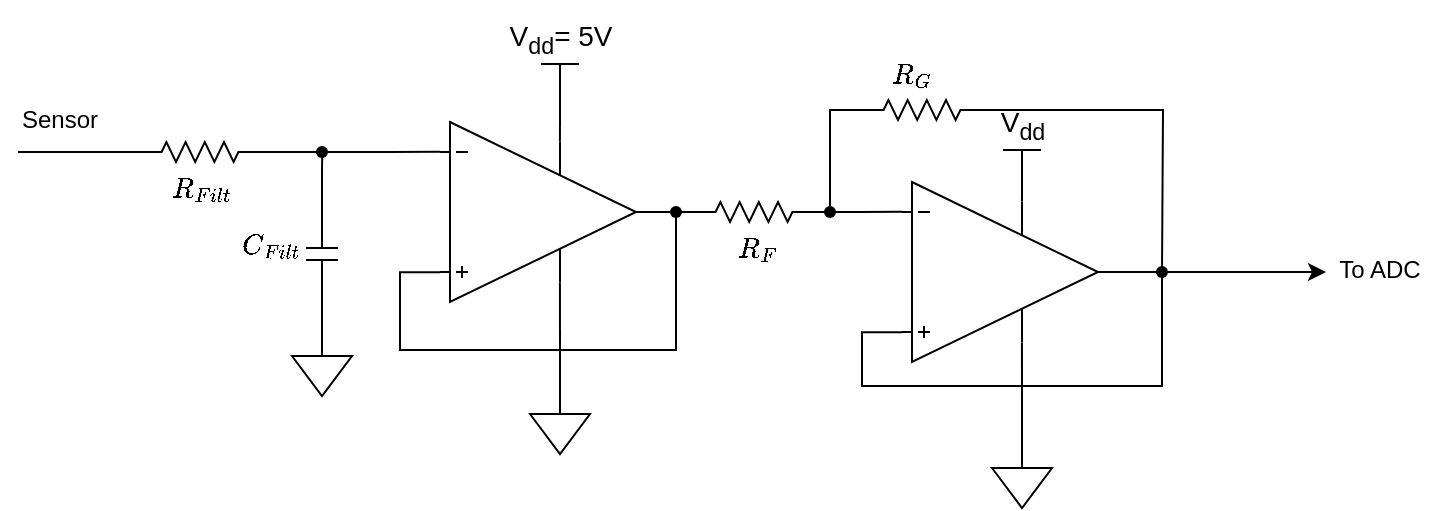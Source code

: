 <mxfile version="21.0.4" type="device"><diagram name="Page-1" id="N2_XtXkKOsWKUtVnOWjy"><mxGraphModel dx="1195" dy="645" grid="1" gridSize="1" guides="1" tooltips="1" connect="1" arrows="1" fold="1" page="1" pageScale="1" pageWidth="800" pageHeight="350" math="1" shadow="0"><root><mxCell id="0"/><mxCell id="1" parent="0"/><mxCell id="g5EYH9oYfxtKqpp2gI9s-7" style="edgeStyle=orthogonalEdgeStyle;rounded=0;orthogonalLoop=1;jettySize=auto;html=1;exitX=0.612;exitY=0.89;exitDx=0;exitDy=0;exitPerimeter=0;entryX=0.5;entryY=0;entryDx=0;entryDy=0;entryPerimeter=0;endArrow=none;endFill=0;" edge="1" parent="1" source="g5EYH9oYfxtKqpp2gI9s-1" target="g5EYH9oYfxtKqpp2gI9s-6"><mxGeometry relative="1" as="geometry"><mxPoint x="314" y="218" as="targetPoint"/></mxGeometry></mxCell><mxCell id="g5EYH9oYfxtKqpp2gI9s-11" style="edgeStyle=orthogonalEdgeStyle;rounded=0;orthogonalLoop=1;jettySize=auto;html=1;exitDx=0;exitDy=0;exitPerimeter=0;entryX=0;entryY=0.5;entryDx=0;entryDy=0;entryPerimeter=0;endArrow=none;endFill=0;startArrow=none;" edge="1" parent="1" source="g5EYH9oYfxtKqpp2gI9s-28" target="g5EYH9oYfxtKqpp2gI9s-14"><mxGeometry relative="1" as="geometry"><mxPoint x="375" y="155.0" as="targetPoint"/></mxGeometry></mxCell><mxCell id="g5EYH9oYfxtKqpp2gI9s-20" style="edgeStyle=orthogonalEdgeStyle;rounded=0;orthogonalLoop=1;jettySize=auto;html=1;exitX=0;exitY=0.835;exitDx=0;exitDy=0;exitPerimeter=0;endArrow=none;endFill=0;" edge="1" parent="1" source="g5EYH9oYfxtKqpp2gI9s-1"><mxGeometry relative="1" as="geometry"><mxPoint x="372" y="154" as="targetPoint"/><Array as="points"><mxPoint x="234" y="184"/><mxPoint x="234" y="223"/><mxPoint x="372" y="223"/></Array></mxGeometry></mxCell><mxCell id="g5EYH9oYfxtKqpp2gI9s-1" value="" style="verticalLabelPosition=bottom;shadow=0;dashed=0;align=center;html=1;verticalAlign=top;shape=mxgraph.electrical.abstract.operational_amp_1;" vertex="1" parent="1"><mxGeometry x="254" y="109" width="98" height="90" as="geometry"/></mxCell><mxCell id="g5EYH9oYfxtKqpp2gI9s-8" style="edgeStyle=orthogonalEdgeStyle;rounded=0;orthogonalLoop=1;jettySize=auto;html=1;exitDx=0;exitDy=0;exitPerimeter=0;entryX=0;entryY=0.165;entryDx=0;entryDy=0;entryPerimeter=0;startArrow=none;endArrow=none;endFill=0;" edge="1" parent="1" source="g5EYH9oYfxtKqpp2gI9s-26" target="g5EYH9oYfxtKqpp2gI9s-1"><mxGeometry relative="1" as="geometry"/></mxCell><mxCell id="g5EYH9oYfxtKqpp2gI9s-24" style="edgeStyle=orthogonalEdgeStyle;rounded=0;orthogonalLoop=1;jettySize=auto;html=1;exitX=0;exitY=0.5;exitDx=0;exitDy=0;exitPerimeter=0;endArrow=none;endFill=0;" edge="1" parent="1" source="g5EYH9oYfxtKqpp2gI9s-2"><mxGeometry relative="1" as="geometry"><mxPoint x="43" y="124" as="targetPoint"/><Array as="points"><mxPoint x="43" y="124"/></Array></mxGeometry></mxCell><mxCell id="g5EYH9oYfxtKqpp2gI9s-2" value="\(R_{Filt}\)" style="pointerEvents=1;verticalLabelPosition=bottom;shadow=0;dashed=0;align=center;html=1;verticalAlign=top;shape=mxgraph.electrical.resistors.resistor_2;" vertex="1" parent="1"><mxGeometry x="104" y="119" width="60" height="10" as="geometry"/></mxCell><mxCell id="g5EYH9oYfxtKqpp2gI9s-9" style="edgeStyle=orthogonalEdgeStyle;rounded=0;orthogonalLoop=1;jettySize=auto;html=1;exitX=1;exitY=0.5;exitDx=0;exitDy=0;exitPerimeter=0;entryX=0.5;entryY=0;entryDx=0;entryDy=0;entryPerimeter=0;endArrow=none;endFill=0;" edge="1" parent="1" source="g5EYH9oYfxtKqpp2gI9s-4" target="g5EYH9oYfxtKqpp2gI9s-5"><mxGeometry relative="1" as="geometry"/></mxCell><mxCell id="g5EYH9oYfxtKqpp2gI9s-10" style="edgeStyle=orthogonalEdgeStyle;rounded=0;orthogonalLoop=1;jettySize=auto;html=1;exitX=0;exitY=0.5;exitDx=0;exitDy=0;exitPerimeter=0;endArrow=none;endFill=0;" edge="1" parent="1" source="g5EYH9oYfxtKqpp2gI9s-4"><mxGeometry relative="1" as="geometry"><mxPoint x="195.115" y="125" as="targetPoint"/><Array as="points"><mxPoint x="195" y="134"/><mxPoint x="195" y="134"/></Array></mxGeometry></mxCell><mxCell id="g5EYH9oYfxtKqpp2gI9s-4" value="" style="pointerEvents=1;verticalLabelPosition=bottom;shadow=0;dashed=0;align=center;html=1;verticalAlign=top;shape=mxgraph.electrical.capacitors.capacitor_1;rotation=90;" vertex="1" parent="1"><mxGeometry x="165" y="167" width="60" height="16" as="geometry"/></mxCell><mxCell id="g5EYH9oYfxtKqpp2gI9s-5" value="" style="pointerEvents=1;verticalLabelPosition=bottom;shadow=0;dashed=0;align=center;html=1;verticalAlign=top;shape=mxgraph.electrical.signal_sources.signal_ground;" vertex="1" parent="1"><mxGeometry x="180" y="216" width="30" height="30" as="geometry"/></mxCell><mxCell id="g5EYH9oYfxtKqpp2gI9s-6" value="" style="pointerEvents=1;verticalLabelPosition=bottom;shadow=0;dashed=0;align=center;html=1;verticalAlign=top;shape=mxgraph.electrical.signal_sources.signal_ground;" vertex="1" parent="1"><mxGeometry x="299" y="245" width="30" height="30" as="geometry"/></mxCell><mxCell id="g5EYH9oYfxtKqpp2gI9s-17" style="edgeStyle=orthogonalEdgeStyle;rounded=0;orthogonalLoop=1;jettySize=auto;html=1;exitDx=0;exitDy=0;exitPerimeter=0;startArrow=none;" edge="1" parent="1" source="g5EYH9oYfxtKqpp2gI9s-32"><mxGeometry relative="1" as="geometry"><mxPoint x="697" y="184" as="targetPoint"/></mxGeometry></mxCell><mxCell id="g5EYH9oYfxtKqpp2gI9s-22" style="edgeStyle=orthogonalEdgeStyle;rounded=0;orthogonalLoop=1;jettySize=auto;html=1;exitX=0.612;exitY=0.89;exitDx=0;exitDy=0;exitPerimeter=0;endArrow=none;endFill=0;" edge="1" parent="1" source="g5EYH9oYfxtKqpp2gI9s-12"><mxGeometry relative="1" as="geometry"><mxPoint x="545" y="272" as="targetPoint"/></mxGeometry></mxCell><mxCell id="g5EYH9oYfxtKqpp2gI9s-23" style="edgeStyle=orthogonalEdgeStyle;rounded=0;orthogonalLoop=1;jettySize=auto;html=1;exitX=0;exitY=0.835;exitDx=0;exitDy=0;exitPerimeter=0;endArrow=none;endFill=0;" edge="1" parent="1" source="g5EYH9oYfxtKqpp2gI9s-12"><mxGeometry relative="1" as="geometry"><mxPoint x="615" y="184" as="targetPoint"/><Array as="points"><mxPoint x="465" y="214"/><mxPoint x="465" y="241"/><mxPoint x="615" y="241"/></Array></mxGeometry></mxCell><mxCell id="g5EYH9oYfxtKqpp2gI9s-12" value="" style="verticalLabelPosition=bottom;shadow=0;dashed=0;align=center;html=1;verticalAlign=top;shape=mxgraph.electrical.abstract.operational_amp_1;" vertex="1" parent="1"><mxGeometry x="485" y="139" width="98" height="90" as="geometry"/></mxCell><mxCell id="g5EYH9oYfxtKqpp2gI9s-15" style="edgeStyle=orthogonalEdgeStyle;rounded=0;orthogonalLoop=1;jettySize=auto;html=1;exitX=1;exitY=0.5;exitDx=0;exitDy=0;exitPerimeter=0;entryX=0;entryY=0.165;entryDx=0;entryDy=0;entryPerimeter=0;endArrow=none;endFill=0;" edge="1" parent="1" source="g5EYH9oYfxtKqpp2gI9s-14" target="g5EYH9oYfxtKqpp2gI9s-12"><mxGeometry relative="1" as="geometry"/></mxCell><mxCell id="g5EYH9oYfxtKqpp2gI9s-14" value="" style="pointerEvents=1;verticalLabelPosition=bottom;shadow=0;dashed=0;align=center;html=1;verticalAlign=top;shape=mxgraph.electrical.resistors.resistor_2;" vertex="1" parent="1"><mxGeometry x="381" y="149" width="60" height="10" as="geometry"/></mxCell><mxCell id="g5EYH9oYfxtKqpp2gI9s-18" style="edgeStyle=orthogonalEdgeStyle;rounded=0;orthogonalLoop=1;jettySize=auto;html=1;exitX=1;exitY=0.5;exitDx=0;exitDy=0;exitPerimeter=0;endArrow=none;endFill=0;" edge="1" parent="1" source="g5EYH9oYfxtKqpp2gI9s-16"><mxGeometry relative="1" as="geometry"><mxPoint x="615" y="184" as="targetPoint"/></mxGeometry></mxCell><mxCell id="g5EYH9oYfxtKqpp2gI9s-19" style="edgeStyle=orthogonalEdgeStyle;rounded=0;orthogonalLoop=1;jettySize=auto;html=1;exitDx=0;exitDy=0;exitPerimeter=0;endArrow=none;endFill=0;startArrow=none;" edge="1" parent="1" source="g5EYH9oYfxtKqpp2gI9s-30"><mxGeometry relative="1" as="geometry"><mxPoint x="449" y="154" as="targetPoint"/><Array as="points"><mxPoint x="449" y="103"/></Array></mxGeometry></mxCell><mxCell id="g5EYH9oYfxtKqpp2gI9s-16" value="" style="pointerEvents=1;verticalLabelPosition=bottom;shadow=0;dashed=0;align=center;html=1;verticalAlign=top;shape=mxgraph.electrical.resistors.resistor_2;" vertex="1" parent="1"><mxGeometry x="465" y="98" width="60" height="10" as="geometry"/></mxCell><mxCell id="g5EYH9oYfxtKqpp2gI9s-21" value="" style="pointerEvents=1;verticalLabelPosition=bottom;shadow=0;dashed=0;align=center;html=1;verticalAlign=top;shape=mxgraph.electrical.signal_sources.signal_ground;" vertex="1" parent="1"><mxGeometry x="530" y="272" width="30" height="30" as="geometry"/></mxCell><mxCell id="g5EYH9oYfxtKqpp2gI9s-25" value="\(C_{Filt}\)" style="text;html=1;align=center;verticalAlign=middle;resizable=0;points=[];autosize=1;strokeColor=none;fillColor=none;" vertex="1" parent="1"><mxGeometry x="132" y="157" width="73" height="27" as="geometry"/></mxCell><mxCell id="g5EYH9oYfxtKqpp2gI9s-27" value="" style="edgeStyle=orthogonalEdgeStyle;rounded=0;orthogonalLoop=1;jettySize=auto;html=1;exitX=1;exitY=0.5;exitDx=0;exitDy=0;exitPerimeter=0;entryDx=0;entryDy=0;entryPerimeter=0;endArrow=none;" edge="1" parent="1" source="g5EYH9oYfxtKqpp2gI9s-2" target="g5EYH9oYfxtKqpp2gI9s-26"><mxGeometry relative="1" as="geometry"><mxPoint x="165" y="125" as="sourcePoint"/><mxPoint x="255" y="125" as="targetPoint"/></mxGeometry></mxCell><mxCell id="g5EYH9oYfxtKqpp2gI9s-26" value="" style="shape=waypoint;sketch=0;fillStyle=solid;size=6;pointerEvents=1;points=[];fillColor=none;resizable=0;rotatable=0;perimeter=centerPerimeter;snapToPoint=1;" vertex="1" parent="1"><mxGeometry x="185" y="114" width="20" height="20" as="geometry"/></mxCell><mxCell id="g5EYH9oYfxtKqpp2gI9s-29" value="" style="edgeStyle=orthogonalEdgeStyle;rounded=0;orthogonalLoop=1;jettySize=auto;html=1;exitX=1;exitY=0.5;exitDx=0;exitDy=0;exitPerimeter=0;entryDx=0;entryDy=0;entryPerimeter=0;endArrow=none;endFill=0;" edge="1" parent="1" source="g5EYH9oYfxtKqpp2gI9s-1" target="g5EYH9oYfxtKqpp2gI9s-28"><mxGeometry relative="1" as="geometry"><mxPoint x="381" y="154" as="targetPoint"/><mxPoint x="352" y="154" as="sourcePoint"/></mxGeometry></mxCell><mxCell id="g5EYH9oYfxtKqpp2gI9s-28" value="" style="shape=waypoint;sketch=0;fillStyle=solid;size=6;pointerEvents=1;points=[];fillColor=none;resizable=0;rotatable=0;perimeter=centerPerimeter;snapToPoint=1;" vertex="1" parent="1"><mxGeometry x="362" y="144" width="20" height="20" as="geometry"/></mxCell><mxCell id="g5EYH9oYfxtKqpp2gI9s-31" value="" style="edgeStyle=orthogonalEdgeStyle;rounded=0;orthogonalLoop=1;jettySize=auto;html=1;exitX=0;exitY=0.5;exitDx=0;exitDy=0;exitPerimeter=0;endArrow=none;endFill=0;" edge="1" parent="1" source="g5EYH9oYfxtKqpp2gI9s-16" target="g5EYH9oYfxtKqpp2gI9s-30"><mxGeometry relative="1" as="geometry"><mxPoint x="449" y="154" as="targetPoint"/><mxPoint x="465" y="103" as="sourcePoint"/><Array as="points"><mxPoint x="449" y="103"/></Array></mxGeometry></mxCell><mxCell id="g5EYH9oYfxtKqpp2gI9s-30" value="" style="shape=waypoint;sketch=0;fillStyle=solid;size=6;pointerEvents=1;points=[];fillColor=none;resizable=0;rotatable=0;perimeter=centerPerimeter;snapToPoint=1;" vertex="1" parent="1"><mxGeometry x="439" y="144" width="20" height="20" as="geometry"/></mxCell><mxCell id="g5EYH9oYfxtKqpp2gI9s-33" value="" style="edgeStyle=orthogonalEdgeStyle;rounded=0;orthogonalLoop=1;jettySize=auto;html=1;exitX=1;exitY=0.5;exitDx=0;exitDy=0;exitPerimeter=0;endArrow=none;" edge="1" parent="1" source="g5EYH9oYfxtKqpp2gI9s-12" target="g5EYH9oYfxtKqpp2gI9s-32"><mxGeometry relative="1" as="geometry"><mxPoint x="672" y="184" as="targetPoint"/><mxPoint x="583" y="184" as="sourcePoint"/></mxGeometry></mxCell><mxCell id="g5EYH9oYfxtKqpp2gI9s-32" value="" style="shape=waypoint;sketch=0;fillStyle=solid;size=6;pointerEvents=1;points=[];fillColor=none;resizable=0;rotatable=0;perimeter=centerPerimeter;snapToPoint=1;" vertex="1" parent="1"><mxGeometry x="605" y="174" width="20" height="20" as="geometry"/></mxCell><mxCell id="g5EYH9oYfxtKqpp2gI9s-35" style="edgeStyle=orthogonalEdgeStyle;rounded=0;orthogonalLoop=1;jettySize=auto;html=1;exitX=0.5;exitY=0;exitDx=0;exitDy=0;exitPerimeter=0;entryX=0.612;entryY=0.11;entryDx=0;entryDy=0;entryPerimeter=0;endArrow=none;endFill=0;" edge="1" parent="1" source="g5EYH9oYfxtKqpp2gI9s-34" target="g5EYH9oYfxtKqpp2gI9s-1"><mxGeometry relative="1" as="geometry"/></mxCell><mxCell id="g5EYH9oYfxtKqpp2gI9s-34" value="&lt;font style=&quot;font-size: 14px;&quot;&gt;V&lt;sub&gt;dd&lt;/sub&gt;&lt;/font&gt;&lt;font style=&quot;font-size: 23px;&quot;&gt;&lt;font style=&quot;font-size: 22px;&quot;&gt;&lt;font style=&quot;font-size: 21px;&quot;&gt;&lt;font style=&quot;font-size: 20px;&quot;&gt;&lt;font style=&quot;font-size: 19px;&quot;&gt;&lt;font style=&quot;font-size: 18px;&quot;&gt;&lt;font style=&quot;font-size: 17px;&quot;&gt;&lt;font style=&quot;font-size: 16px;&quot;&gt;&lt;font style=&quot;font-size: 15px;&quot;&gt;&lt;font style=&quot;font-size: 14px;&quot;&gt;= 5V&lt;/font&gt;&lt;/font&gt;&lt;/font&gt;&lt;/font&gt;&lt;/font&gt;&lt;/font&gt;&lt;/font&gt;&lt;/font&gt;&lt;/font&gt;&lt;/font&gt;" style="verticalLabelPosition=top;verticalAlign=bottom;shape=mxgraph.electrical.signal_sources.vdd;shadow=0;dashed=0;align=center;strokeWidth=1;fontSize=24;html=1;flipV=1;" vertex="1" parent="1"><mxGeometry x="304.5" y="80" width="19" height="23" as="geometry"/></mxCell><mxCell id="g5EYH9oYfxtKqpp2gI9s-37" style="edgeStyle=orthogonalEdgeStyle;rounded=0;orthogonalLoop=1;jettySize=auto;html=1;exitX=0.5;exitY=0;exitDx=0;exitDy=0;exitPerimeter=0;entryX=0.612;entryY=0.11;entryDx=0;entryDy=0;entryPerimeter=0;endArrow=none;endFill=0;" edge="1" parent="1" source="g5EYH9oYfxtKqpp2gI9s-36" target="g5EYH9oYfxtKqpp2gI9s-12"><mxGeometry relative="1" as="geometry"/></mxCell><mxCell id="g5EYH9oYfxtKqpp2gI9s-36" value="&lt;font style=&quot;font-size: 14px;&quot;&gt;V&lt;sub&gt;dd&lt;/sub&gt;&lt;/font&gt;" style="verticalLabelPosition=top;verticalAlign=bottom;shape=mxgraph.electrical.signal_sources.vdd;shadow=0;dashed=0;align=center;strokeWidth=1;fontSize=24;html=1;flipV=1;" vertex="1" parent="1"><mxGeometry x="535.5" y="123" width="19" height="23" as="geometry"/></mxCell><mxCell id="g5EYH9oYfxtKqpp2gI9s-38" value="\(R_F\)" style="text;html=1;align=center;verticalAlign=middle;resizable=0;points=[];autosize=1;strokeColor=none;fillColor=none;" vertex="1" parent="1"><mxGeometry x="384" y="158" width="56" height="27" as="geometry"/></mxCell><mxCell id="g5EYH9oYfxtKqpp2gI9s-39" value="\(R_G\)" style="text;html=1;align=center;verticalAlign=middle;resizable=0;points=[];autosize=1;strokeColor=none;fillColor=none;" vertex="1" parent="1"><mxGeometry x="461" y="71" width="58" height="27" as="geometry"/></mxCell><mxCell id="g5EYH9oYfxtKqpp2gI9s-40" value="To ADC" style="text;html=1;strokeColor=none;fillColor=none;align=center;verticalAlign=middle;whiteSpace=wrap;rounded=0;" vertex="1" parent="1"><mxGeometry x="694" y="168" width="60" height="30" as="geometry"/></mxCell><mxCell id="g5EYH9oYfxtKqpp2gI9s-41" value="Sensor" style="text;html=1;strokeColor=none;fillColor=none;align=center;verticalAlign=middle;whiteSpace=wrap;rounded=0;" vertex="1" parent="1"><mxGeometry x="34" y="93" width="60" height="30" as="geometry"/></mxCell></root></mxGraphModel></diagram></mxfile>